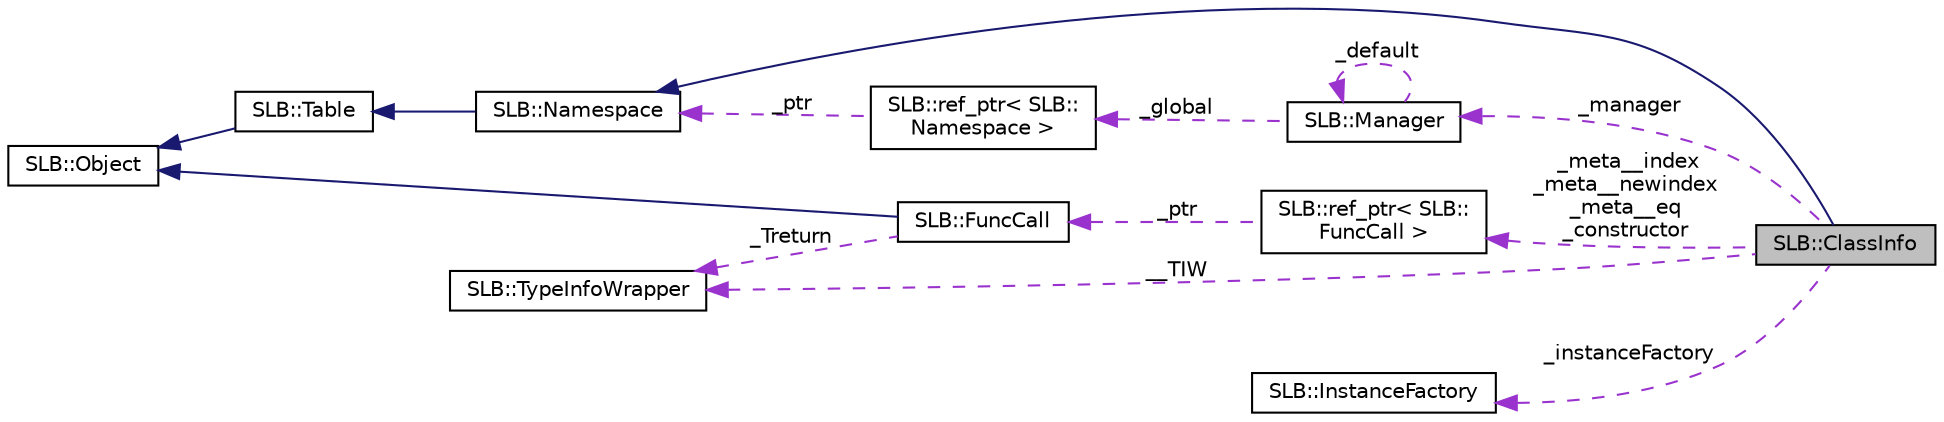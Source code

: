 digraph "SLB::ClassInfo"
{
  edge [fontname="Helvetica",fontsize="10",labelfontname="Helvetica",labelfontsize="10"];
  node [fontname="Helvetica",fontsize="10",shape=record];
  rankdir="LR";
  Node1 [label="SLB::ClassInfo",height=0.2,width=0.4,color="black", fillcolor="grey75", style="filled", fontcolor="black"];
  Node2 -> Node1 [dir="back",color="midnightblue",fontsize="10",style="solid"];
  Node2 [label="SLB::Namespace",height=0.2,width=0.4,color="black", fillcolor="white", style="filled",URL="$classSLB_1_1Namespace.html"];
  Node3 -> Node2 [dir="back",color="midnightblue",fontsize="10",style="solid"];
  Node3 [label="SLB::Table",height=0.2,width=0.4,color="black", fillcolor="white", style="filled",URL="$classSLB_1_1Table.html"];
  Node4 -> Node3 [dir="back",color="midnightblue",fontsize="10",style="solid"];
  Node4 [label="SLB::Object",height=0.2,width=0.4,color="black", fillcolor="white", style="filled",URL="$classSLB_1_1Object.html"];
  Node5 -> Node1 [dir="back",color="darkorchid3",fontsize="10",style="dashed",label=" __TIW" ];
  Node5 [label="SLB::TypeInfoWrapper",height=0.2,width=0.4,color="black", fillcolor="white", style="filled",URL="$classSLB_1_1TypeInfoWrapper.html"];
  Node6 -> Node1 [dir="back",color="darkorchid3",fontsize="10",style="dashed",label=" _manager" ];
  Node6 [label="SLB::Manager",height=0.2,width=0.4,color="black", fillcolor="white", style="filled",URL="$classSLB_1_1Manager.html"];
  Node7 -> Node6 [dir="back",color="darkorchid3",fontsize="10",style="dashed",label=" _global" ];
  Node7 [label="SLB::ref_ptr\< SLB::\lNamespace \>",height=0.2,width=0.4,color="black", fillcolor="white", style="filled",URL="$classSLB_1_1ref__ptr.html"];
  Node2 -> Node7 [dir="back",color="darkorchid3",fontsize="10",style="dashed",label=" _ptr" ];
  Node6 -> Node6 [dir="back",color="darkorchid3",fontsize="10",style="dashed",label=" _default" ];
  Node8 -> Node1 [dir="back",color="darkorchid3",fontsize="10",style="dashed",label=" _meta__index\n_meta__newindex\n_meta__eq\n_constructor" ];
  Node8 [label="SLB::ref_ptr\< SLB::\lFuncCall \>",height=0.2,width=0.4,color="black", fillcolor="white", style="filled",URL="$classSLB_1_1ref__ptr.html"];
  Node9 -> Node8 [dir="back",color="darkorchid3",fontsize="10",style="dashed",label=" _ptr" ];
  Node9 [label="SLB::FuncCall",height=0.2,width=0.4,color="black", fillcolor="white", style="filled",URL="$classSLB_1_1FuncCall.html"];
  Node4 -> Node9 [dir="back",color="midnightblue",fontsize="10",style="solid"];
  Node5 -> Node9 [dir="back",color="darkorchid3",fontsize="10",style="dashed",label=" _Treturn" ];
  Node10 -> Node1 [dir="back",color="darkorchid3",fontsize="10",style="dashed",label=" _instanceFactory" ];
  Node10 [label="SLB::InstanceFactory",height=0.2,width=0.4,color="black", fillcolor="white", style="filled",URL="$structSLB_1_1InstanceFactory.html"];
}
